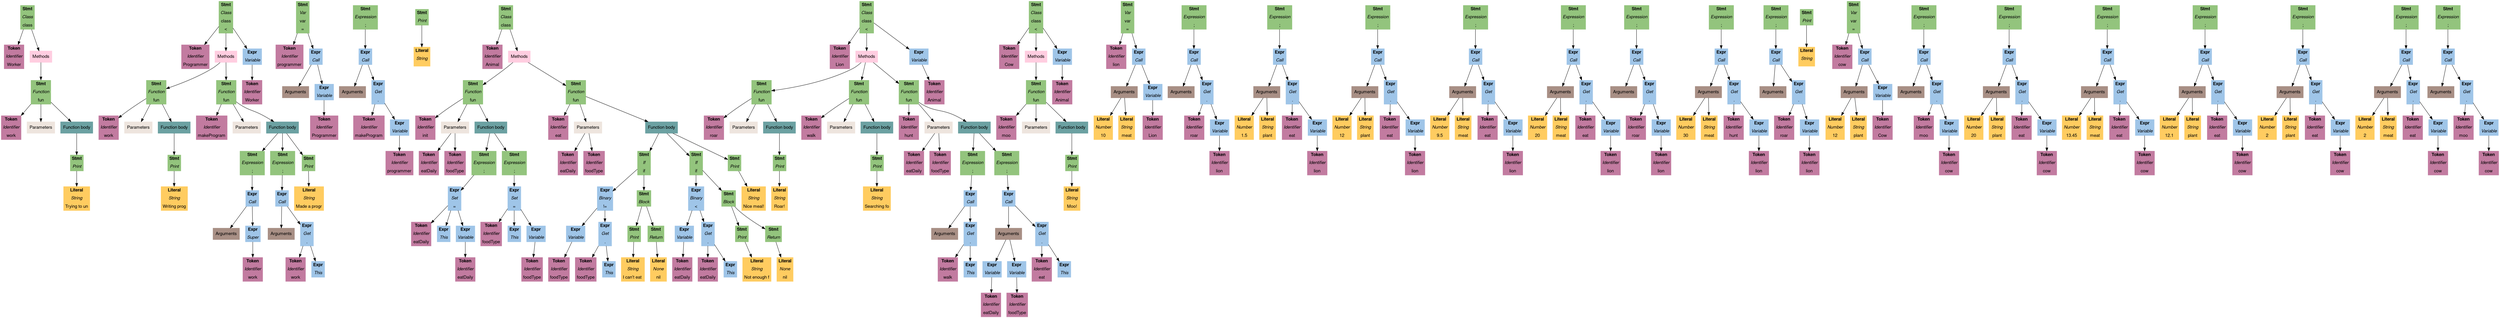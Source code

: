 digraph Program {
subgraph stmt0 {
	fontname="Helvetica,Arial,sans-serif"
	node [
		style=filled
		shape=rect
		fontname="Helvetica,Arial,sans-serif"
	]
	edge [
		fontname="Helvetica,Arial,sans-serif"
	]
	N1 [
		color="#93c47d"
		label=<<table border="0" cellborder="1" cellspacing="0" cellpadding="4">
			<tr> <td align="center"><b>Stmt</b></td> </tr>
			<tr> <td align="center"><i>Class</i></td> </tr>
			<tr> <td align="center">class</td> </tr>
		</table>>
		shape=plain
	]
	N2 [
		color="#c27ba0"
		label=<<table border="0" cellborder="1" cellspacing="0" cellpadding="4">
			<tr> <td align="center"><b>Token</b></td> </tr>
			<tr> <td align="center"><i>Identifier</i></td> </tr>
			<tr> <td align="center">Worker</td> </tr>
		</table>>
		shape=plain
	]
	N3 [
		color="#ffcde0"
		label="Methods"
	]
	N1 -> {N2, N3}
	N4 [
		color="#93c47d"
		label=<<table border="0" cellborder="1" cellspacing="0" cellpadding="4">
			<tr> <td align="center"><b>Stmt</b></td> </tr>
			<tr> <td align="center"><i>Function</i></td> </tr>
			<tr> <td align="center">fun</td> </tr>
		</table>>
		shape=plain
	]
	N5 [
		color="#c27ba0"
		label=<<table border="0" cellborder="1" cellspacing="0" cellpadding="4">
			<tr> <td align="center"><b>Token</b></td> </tr>
			<tr> <td align="center"><i>Identifier</i></td> </tr>
			<tr> <td align="center">work</td> </tr>
		</table>>
		shape=plain
	]
	N6 [
		color="#eee5de"
		label="Parameters"
	]
	N7 [
		color="#6ca1a2"
		label="Function body"
	]
	N4 -> {N5, N6, N7}
	N8 [
		color="#93c47d"
		label=<<table border="0" cellborder="1" cellspacing="0" cellpadding="4">
			<tr> <td align="center"><b>Stmt</b></td> </tr>
			<tr> <td align="center"><i>Print</i></td> </tr>
		</table>>
		shape=plain
	]
	N9 [
		color="#ffcc60"
		label=<<table border="0" cellborder="1" cellspacing="0" cellpadding="4">
			<tr> <td align="center"><b>Literal</b></td> </tr>
			<tr> <td align="center"><i>String</i></td> </tr>
			<tr> <td align="center">Trying to un</td> </tr>
		</table>>
		shape=plain
	]
	N8 -> N9
	N7 -> N8
	N3 -> N4
}
subgraph stmt1 {
	fontname="Helvetica,Arial,sans-serif"
	node [
		style=filled
		shape=rect
		fontname="Helvetica,Arial,sans-serif"
	]
	edge [
		fontname="Helvetica,Arial,sans-serif"
	]
	N10 [
		color="#93c47d"
		label=<<table border="0" cellborder="1" cellspacing="0" cellpadding="4">
			<tr> <td align="center"><b>Stmt</b></td> </tr>
			<tr> <td align="center"><i>Class</i></td> </tr>
			<tr> <td align="center">class</td> </tr>
			<tr> <td align="center">&lt;</td> </tr>
		</table>>
		shape=plain
	]
	N11 [
		color="#c27ba0"
		label=<<table border="0" cellborder="1" cellspacing="0" cellpadding="4">
			<tr> <td align="center"><b>Token</b></td> </tr>
			<tr> <td align="center"><i>Identifier</i></td> </tr>
			<tr> <td align="center">Programmer</td> </tr>
		</table>>
		shape=plain
	]
	N12 [
		color="#ffcde0"
		label="Methods"
	]
	N13 [
		color="#9fc5e8"
		label=<<table border="0" cellborder="1" cellspacing="0" cellpadding="4">
			<tr> <td align="center"><b>Expr</b></td> </tr>
			<tr> <td align="center"><i>Variable</i></td> </tr>
		</table>>
		shape=plain
	]
	N14 [
		color="#c27ba0"
		label=<<table border="0" cellborder="1" cellspacing="0" cellpadding="4">
			<tr> <td align="center"><b>Token</b></td> </tr>
			<tr> <td align="center"><i>Identifier</i></td> </tr>
			<tr> <td align="center">Worker</td> </tr>
		</table>>
		shape=plain
	]
	N13 -> N14
	N10 -> {N11, N12, N13}
	N15 [
		color="#93c47d"
		label=<<table border="0" cellborder="1" cellspacing="0" cellpadding="4">
			<tr> <td align="center"><b>Stmt</b></td> </tr>
			<tr> <td align="center"><i>Function</i></td> </tr>
			<tr> <td align="center">fun</td> </tr>
		</table>>
		shape=plain
	]
	N16 [
		color="#c27ba0"
		label=<<table border="0" cellborder="1" cellspacing="0" cellpadding="4">
			<tr> <td align="center"><b>Token</b></td> </tr>
			<tr> <td align="center"><i>Identifier</i></td> </tr>
			<tr> <td align="center">work</td> </tr>
		</table>>
		shape=plain
	]
	N17 [
		color="#eee5de"
		label="Parameters"
	]
	N18 [
		color="#6ca1a2"
		label="Function body"
	]
	N15 -> {N16, N17, N18}
	N19 [
		color="#93c47d"
		label=<<table border="0" cellborder="1" cellspacing="0" cellpadding="4">
			<tr> <td align="center"><b>Stmt</b></td> </tr>
			<tr> <td align="center"><i>Print</i></td> </tr>
		</table>>
		shape=plain
	]
	N20 [
		color="#ffcc60"
		label=<<table border="0" cellborder="1" cellspacing="0" cellpadding="4">
			<tr> <td align="center"><b>Literal</b></td> </tr>
			<tr> <td align="center"><i>String</i></td> </tr>
			<tr> <td align="center">Writing prog</td> </tr>
		</table>>
		shape=plain
	]
	N19 -> N20
	N18 -> N19
	N21 [
		color="#93c47d"
		label=<<table border="0" cellborder="1" cellspacing="0" cellpadding="4">
			<tr> <td align="center"><b>Stmt</b></td> </tr>
			<tr> <td align="center"><i>Function</i></td> </tr>
			<tr> <td align="center">fun</td> </tr>
		</table>>
		shape=plain
	]
	N22 [
		color="#c27ba0"
		label=<<table border="0" cellborder="1" cellspacing="0" cellpadding="4">
			<tr> <td align="center"><b>Token</b></td> </tr>
			<tr> <td align="center"><i>Identifier</i></td> </tr>
			<tr> <td align="center">makeProgram</td> </tr>
		</table>>
		shape=plain
	]
	N23 [
		color="#eee5de"
		label="Parameters"
	]
	N24 [
		color="#6ca1a2"
		label="Function body"
	]
	N21 -> {N22, N23, N24}
	N25 [
		color="#93c47d"
		label=<<table border="0" cellborder="1" cellspacing="0" cellpadding="4">
			<tr> <td align="center"><b>Stmt</b></td> </tr>
			<tr> <td align="center"><i>Expression</i></td> </tr>
			<tr> <td align="center">;</td> </tr>
		</table>>
		shape=plain
	]
	N26 [
		color="#9fc5e8"
		label=<<table border="0" cellborder="1" cellspacing="0" cellpadding="4">
			<tr> <td align="center"><b>Expr</b></td> </tr>
			<tr> <td align="center"><i>Call</i></td> </tr>
		</table>>
		shape=plain
	]
	N27 [
		color="#a88f85"
		label="Arguments"
	]
	N28 [
		color="#9fc5e8"
		label=<<table border="0" cellborder="1" cellspacing="0" cellpadding="4">
			<tr> <td align="center"><b>Expr</b></td> </tr>
			<tr> <td align="center"><i>Super</i></td> </tr>
		</table>>
		shape=plain
	]
	N29 [
		color="#c27ba0"
		label=<<table border="0" cellborder="1" cellspacing="0" cellpadding="4">
			<tr> <td align="center"><b>Token</b></td> </tr>
			<tr> <td align="center"><i>Identifier</i></td> </tr>
			<tr> <td align="center">work</td> </tr>
		</table>>
		shape=plain
	]
	N28 -> N29
	N26 -> {N27, N28}
	N25 -> N26
	N30 [
		color="#93c47d"
		label=<<table border="0" cellborder="1" cellspacing="0" cellpadding="4">
			<tr> <td align="center"><b>Stmt</b></td> </tr>
			<tr> <td align="center"><i>Expression</i></td> </tr>
			<tr> <td align="center">;</td> </tr>
		</table>>
		shape=plain
	]
	N31 [
		color="#9fc5e8"
		label=<<table border="0" cellborder="1" cellspacing="0" cellpadding="4">
			<tr> <td align="center"><b>Expr</b></td> </tr>
			<tr> <td align="center"><i>Call</i></td> </tr>
		</table>>
		shape=plain
	]
	N32 [
		color="#a88f85"
		label="Arguments"
	]
	N33 [
		color="#9fc5e8"
		label=<<table border="0" cellborder="1" cellspacing="0" cellpadding="4">
			<tr> <td align="center"><b>Expr</b></td> </tr>
			<tr> <td align="center"><i>Get</i></td> </tr>
			<tr> <td align="center">.</td> </tr>
		</table>>
		shape=plain
	]
	N34 [
		color="#c27ba0"
		label=<<table border="0" cellborder="1" cellspacing="0" cellpadding="4">
			<tr> <td align="center"><b>Token</b></td> </tr>
			<tr> <td align="center"><i>Identifier</i></td> </tr>
			<tr> <td align="center">work</td> </tr>
		</table>>
		shape=plain
	]
	N33 -> N34
	N35 [
		color="#9fc5e8"
		label=<<table border="0" cellborder="1" cellspacing="0" cellpadding="4">
			<tr> <td align="center"><b>Expr</b></td> </tr>
			<tr> <td align="center"><i>This</i></td> </tr>
		</table>>
		shape=plain
	]
	N33 -> N35
	N31 -> {N32, N33}
	N30 -> N31
	N36 [
		color="#93c47d"
		label=<<table border="0" cellborder="1" cellspacing="0" cellpadding="4">
			<tr> <td align="center"><b>Stmt</b></td> </tr>
			<tr> <td align="center"><i>Print</i></td> </tr>
		</table>>
		shape=plain
	]
	N37 [
		color="#ffcc60"
		label=<<table border="0" cellborder="1" cellspacing="0" cellpadding="4">
			<tr> <td align="center"><b>Literal</b></td> </tr>
			<tr> <td align="center"><i>String</i></td> </tr>
			<tr> <td align="center">Made a progr</td> </tr>
		</table>>
		shape=plain
	]
	N36 -> N37
	N24 -> N25
	N24 -> N30
	N24 -> N36
	N12 -> N15
	N12 -> N21
}
subgraph stmt2 {
	fontname="Helvetica,Arial,sans-serif"
	node [
		style=filled
		shape=rect
		fontname="Helvetica,Arial,sans-serif"
	]
	edge [
		fontname="Helvetica,Arial,sans-serif"
	]
	N38 [
		color="#93c47d"
		label=<<table border="0" cellborder="1" cellspacing="0" cellpadding="4">
			<tr> <td align="center"><b>Stmt</b></td> </tr>
			<tr> <td align="center"><i>Var</i></td> </tr>
			<tr> <td align="center">var</td> </tr>
			<tr> <td align="center">=</td> </tr>
		</table>>
		shape=plain
	]
	N39 [
		color="#c27ba0"
		label=<<table border="0" cellborder="1" cellspacing="0" cellpadding="4">
			<tr> <td align="center"><b>Token</b></td> </tr>
			<tr> <td align="center"><i>Identifier</i></td> </tr>
			<tr> <td align="center">programmer</td> </tr>
		</table>>
		shape=plain
	]
	N40 [
		color="#9fc5e8"
		label=<<table border="0" cellborder="1" cellspacing="0" cellpadding="4">
			<tr> <td align="center"><b>Expr</b></td> </tr>
			<tr> <td align="center"><i>Call</i></td> </tr>
		</table>>
		shape=plain
	]
	N41 [
		color="#a88f85"
		label="Arguments"
	]
	N42 [
		color="#9fc5e8"
		label=<<table border="0" cellborder="1" cellspacing="0" cellpadding="4">
			<tr> <td align="center"><b>Expr</b></td> </tr>
			<tr> <td align="center"><i>Variable</i></td> </tr>
		</table>>
		shape=plain
	]
	N43 [
		color="#c27ba0"
		label=<<table border="0" cellborder="1" cellspacing="0" cellpadding="4">
			<tr> <td align="center"><b>Token</b></td> </tr>
			<tr> <td align="center"><i>Identifier</i></td> </tr>
			<tr> <td align="center">Programmer</td> </tr>
		</table>>
		shape=plain
	]
	N42 -> N43
	N40 -> {N41, N42}
	N38 -> {N39, N40}
}
subgraph stmt3 {
	fontname="Helvetica,Arial,sans-serif"
	node [
		style=filled
		shape=rect
		fontname="Helvetica,Arial,sans-serif"
	]
	edge [
		fontname="Helvetica,Arial,sans-serif"
	]
	N44 [
		color="#93c47d"
		label=<<table border="0" cellborder="1" cellspacing="0" cellpadding="4">
			<tr> <td align="center"><b>Stmt</b></td> </tr>
			<tr> <td align="center"><i>Expression</i></td> </tr>
			<tr> <td align="center">;</td> </tr>
		</table>>
		shape=plain
	]
	N45 [
		color="#9fc5e8"
		label=<<table border="0" cellborder="1" cellspacing="0" cellpadding="4">
			<tr> <td align="center"><b>Expr</b></td> </tr>
			<tr> <td align="center"><i>Call</i></td> </tr>
		</table>>
		shape=plain
	]
	N46 [
		color="#a88f85"
		label="Arguments"
	]
	N47 [
		color="#9fc5e8"
		label=<<table border="0" cellborder="1" cellspacing="0" cellpadding="4">
			<tr> <td align="center"><b>Expr</b></td> </tr>
			<tr> <td align="center"><i>Get</i></td> </tr>
			<tr> <td align="center">.</td> </tr>
		</table>>
		shape=plain
	]
	N48 [
		color="#c27ba0"
		label=<<table border="0" cellborder="1" cellspacing="0" cellpadding="4">
			<tr> <td align="center"><b>Token</b></td> </tr>
			<tr> <td align="center"><i>Identifier</i></td> </tr>
			<tr> <td align="center">makeProgram</td> </tr>
		</table>>
		shape=plain
	]
	N47 -> N48
	N49 [
		color="#9fc5e8"
		label=<<table border="0" cellborder="1" cellspacing="0" cellpadding="4">
			<tr> <td align="center"><b>Expr</b></td> </tr>
			<tr> <td align="center"><i>Variable</i></td> </tr>
		</table>>
		shape=plain
	]
	N50 [
		color="#c27ba0"
		label=<<table border="0" cellborder="1" cellspacing="0" cellpadding="4">
			<tr> <td align="center"><b>Token</b></td> </tr>
			<tr> <td align="center"><i>Identifier</i></td> </tr>
			<tr> <td align="center">programmer</td> </tr>
		</table>>
		shape=plain
	]
	N49 -> N50
	N47 -> N49
	N45 -> {N46, N47}
	N44 -> N45
}
subgraph stmt4 {
	fontname="Helvetica,Arial,sans-serif"
	node [
		style=filled
		shape=rect
		fontname="Helvetica,Arial,sans-serif"
	]
	edge [
		fontname="Helvetica,Arial,sans-serif"
	]
	N51 [
		color="#93c47d"
		label=<<table border="0" cellborder="1" cellspacing="0" cellpadding="4">
			<tr> <td align="center"><b>Stmt</b></td> </tr>
			<tr> <td align="center"><i>Print</i></td> </tr>
		</table>>
		shape=plain
	]
	N52 [
		color="#ffcc60"
		label=<<table border="0" cellborder="1" cellspacing="0" cellpadding="4">
			<tr> <td align="center"><b>Literal</b></td> </tr>
			<tr> <td align="center"><i>String</i></td> </tr>
			<tr> <td align="center"></td> </tr>
		</table>>
		shape=plain
	]
	N51 -> N52
}
subgraph stmt5 {
	fontname="Helvetica,Arial,sans-serif"
	node [
		style=filled
		shape=rect
		fontname="Helvetica,Arial,sans-serif"
	]
	edge [
		fontname="Helvetica,Arial,sans-serif"
	]
	N53 [
		color="#93c47d"
		label=<<table border="0" cellborder="1" cellspacing="0" cellpadding="4">
			<tr> <td align="center"><b>Stmt</b></td> </tr>
			<tr> <td align="center"><i>Class</i></td> </tr>
			<tr> <td align="center">class</td> </tr>
		</table>>
		shape=plain
	]
	N54 [
		color="#c27ba0"
		label=<<table border="0" cellborder="1" cellspacing="0" cellpadding="4">
			<tr> <td align="center"><b>Token</b></td> </tr>
			<tr> <td align="center"><i>Identifier</i></td> </tr>
			<tr> <td align="center">Animal</td> </tr>
		</table>>
		shape=plain
	]
	N55 [
		color="#ffcde0"
		label="Methods"
	]
	N53 -> {N54, N55}
	N56 [
		color="#93c47d"
		label=<<table border="0" cellborder="1" cellspacing="0" cellpadding="4">
			<tr> <td align="center"><b>Stmt</b></td> </tr>
			<tr> <td align="center"><i>Function</i></td> </tr>
			<tr> <td align="center">fun</td> </tr>
		</table>>
		shape=plain
	]
	N57 [
		color="#c27ba0"
		label=<<table border="0" cellborder="1" cellspacing="0" cellpadding="4">
			<tr> <td align="center"><b>Token</b></td> </tr>
			<tr> <td align="center"><i>Identifier</i></td> </tr>
			<tr> <td align="center">init</td> </tr>
		</table>>
		shape=plain
	]
	N58 [
		color="#eee5de"
		label="Parameters"
	]
	N59 [
		color="#6ca1a2"
		label="Function body"
	]
	N56 -> {N57, N58, N59}
	N60 [
		color="#c27ba0"
		label=<<table border="0" cellborder="1" cellspacing="0" cellpadding="4">
			<tr> <td align="center"><b>Token</b></td> </tr>
			<tr> <td align="center"><i>Identifier</i></td> </tr>
			<tr> <td align="center">eatDaily</td> </tr>
		</table>>
		shape=plain
	]
	N61 [
		color="#c27ba0"
		label=<<table border="0" cellborder="1" cellspacing="0" cellpadding="4">
			<tr> <td align="center"><b>Token</b></td> </tr>
			<tr> <td align="center"><i>Identifier</i></td> </tr>
			<tr> <td align="center">foodType</td> </tr>
		</table>>
		shape=plain
	]
	N58 -> N60
	N58 -> N61
	N62 [
		color="#93c47d"
		label=<<table border="0" cellborder="1" cellspacing="0" cellpadding="4">
			<tr> <td align="center"><b>Stmt</b></td> </tr>
			<tr> <td align="center"><i>Expression</i></td> </tr>
			<tr> <td align="center">;</td> </tr>
		</table>>
		shape=plain
	]
	N63 [
		color="#9fc5e8"
		label=<<table border="0" cellborder="1" cellspacing="0" cellpadding="4">
			<tr> <td align="center"><b>Expr</b></td> </tr>
			<tr> <td align="center"><i>Set</i></td> </tr>
			<tr> <td align="center">=</td> </tr>
		</table>>
		shape=plain
	]
	N64 [
		color="#c27ba0"
		label=<<table border="0" cellborder="1" cellspacing="0" cellpadding="4">
			<tr> <td align="center"><b>Token</b></td> </tr>
			<tr> <td align="center"><i>Identifier</i></td> </tr>
			<tr> <td align="center">eatDaily</td> </tr>
		</table>>
		shape=plain
	]
	N63 -> N64
	N65 [
		color="#9fc5e8"
		label=<<table border="0" cellborder="1" cellspacing="0" cellpadding="4">
			<tr> <td align="center"><b>Expr</b></td> </tr>
			<tr> <td align="center"><i>This</i></td> </tr>
		</table>>
		shape=plain
	]
	N63 -> N65
	N66 [
		color="#9fc5e8"
		label=<<table border="0" cellborder="1" cellspacing="0" cellpadding="4">
			<tr> <td align="center"><b>Expr</b></td> </tr>
			<tr> <td align="center"><i>Variable</i></td> </tr>
		</table>>
		shape=plain
	]
	N67 [
		color="#c27ba0"
		label=<<table border="0" cellborder="1" cellspacing="0" cellpadding="4">
			<tr> <td align="center"><b>Token</b></td> </tr>
			<tr> <td align="center"><i>Identifier</i></td> </tr>
			<tr> <td align="center">eatDaily</td> </tr>
		</table>>
		shape=plain
	]
	N66 -> N67
	N63 -> N66
	N62 -> N63
	N68 [
		color="#93c47d"
		label=<<table border="0" cellborder="1" cellspacing="0" cellpadding="4">
			<tr> <td align="center"><b>Stmt</b></td> </tr>
			<tr> <td align="center"><i>Expression</i></td> </tr>
			<tr> <td align="center">;</td> </tr>
		</table>>
		shape=plain
	]
	N69 [
		color="#9fc5e8"
		label=<<table border="0" cellborder="1" cellspacing="0" cellpadding="4">
			<tr> <td align="center"><b>Expr</b></td> </tr>
			<tr> <td align="center"><i>Set</i></td> </tr>
			<tr> <td align="center">=</td> </tr>
		</table>>
		shape=plain
	]
	N70 [
		color="#c27ba0"
		label=<<table border="0" cellborder="1" cellspacing="0" cellpadding="4">
			<tr> <td align="center"><b>Token</b></td> </tr>
			<tr> <td align="center"><i>Identifier</i></td> </tr>
			<tr> <td align="center">foodType</td> </tr>
		</table>>
		shape=plain
	]
	N69 -> N70
	N71 [
		color="#9fc5e8"
		label=<<table border="0" cellborder="1" cellspacing="0" cellpadding="4">
			<tr> <td align="center"><b>Expr</b></td> </tr>
			<tr> <td align="center"><i>This</i></td> </tr>
		</table>>
		shape=plain
	]
	N69 -> N71
	N72 [
		color="#9fc5e8"
		label=<<table border="0" cellborder="1" cellspacing="0" cellpadding="4">
			<tr> <td align="center"><b>Expr</b></td> </tr>
			<tr> <td align="center"><i>Variable</i></td> </tr>
		</table>>
		shape=plain
	]
	N73 [
		color="#c27ba0"
		label=<<table border="0" cellborder="1" cellspacing="0" cellpadding="4">
			<tr> <td align="center"><b>Token</b></td> </tr>
			<tr> <td align="center"><i>Identifier</i></td> </tr>
			<tr> <td align="center">foodType</td> </tr>
		</table>>
		shape=plain
	]
	N72 -> N73
	N69 -> N72
	N68 -> N69
	N59 -> N62
	N59 -> N68
	N74 [
		color="#93c47d"
		label=<<table border="0" cellborder="1" cellspacing="0" cellpadding="4">
			<tr> <td align="center"><b>Stmt</b></td> </tr>
			<tr> <td align="center"><i>Function</i></td> </tr>
			<tr> <td align="center">fun</td> </tr>
		</table>>
		shape=plain
	]
	N75 [
		color="#c27ba0"
		label=<<table border="0" cellborder="1" cellspacing="0" cellpadding="4">
			<tr> <td align="center"><b>Token</b></td> </tr>
			<tr> <td align="center"><i>Identifier</i></td> </tr>
			<tr> <td align="center">eat</td> </tr>
		</table>>
		shape=plain
	]
	N76 [
		color="#eee5de"
		label="Parameters"
	]
	N77 [
		color="#6ca1a2"
		label="Function body"
	]
	N74 -> {N75, N76, N77}
	N78 [
		color="#c27ba0"
		label=<<table border="0" cellborder="1" cellspacing="0" cellpadding="4">
			<tr> <td align="center"><b>Token</b></td> </tr>
			<tr> <td align="center"><i>Identifier</i></td> </tr>
			<tr> <td align="center">eatDaily</td> </tr>
		</table>>
		shape=plain
	]
	N79 [
		color="#c27ba0"
		label=<<table border="0" cellborder="1" cellspacing="0" cellpadding="4">
			<tr> <td align="center"><b>Token</b></td> </tr>
			<tr> <td align="center"><i>Identifier</i></td> </tr>
			<tr> <td align="center">foodType</td> </tr>
		</table>>
		shape=plain
	]
	N76 -> N78
	N76 -> N79
	N80 [
		color="#93c47d"
		label=<<table border="0" cellborder="1" cellspacing="0" cellpadding="4">
			<tr> <td align="center"><b>Stmt</b></td> </tr>
			<tr> <td align="center"><i>If</i></td> </tr>
			<tr> <td align="center">if</td> </tr>
		</table>>
		shape=plain
	]
	N81 [
		color="#9fc5e8"
		label=<<table border="0" cellborder="1" cellspacing="0" cellpadding="4">
			<tr> <td align="center"><b>Expr</b></td> </tr>
			<tr> <td align="center"><i>Binary</i></td> </tr>
			<tr> <td align="center">!=</td> </tr>
		</table>>
		shape=plain
	]
	N82 [
		color="#9fc5e8"
		label=<<table border="0" cellborder="1" cellspacing="0" cellpadding="4">
			<tr> <td align="center"><b>Expr</b></td> </tr>
			<tr> <td align="center"><i>Variable</i></td> </tr>
		</table>>
		shape=plain
	]
	N83 [
		color="#c27ba0"
		label=<<table border="0" cellborder="1" cellspacing="0" cellpadding="4">
			<tr> <td align="center"><b>Token</b></td> </tr>
			<tr> <td align="center"><i>Identifier</i></td> </tr>
			<tr> <td align="center">foodType</td> </tr>
		</table>>
		shape=plain
	]
	N82 -> N83
	N84 [
		color="#9fc5e8"
		label=<<table border="0" cellborder="1" cellspacing="0" cellpadding="4">
			<tr> <td align="center"><b>Expr</b></td> </tr>
			<tr> <td align="center"><i>Get</i></td> </tr>
			<tr> <td align="center">.</td> </tr>
		</table>>
		shape=plain
	]
	N85 [
		color="#c27ba0"
		label=<<table border="0" cellborder="1" cellspacing="0" cellpadding="4">
			<tr> <td align="center"><b>Token</b></td> </tr>
			<tr> <td align="center"><i>Identifier</i></td> </tr>
			<tr> <td align="center">foodType</td> </tr>
		</table>>
		shape=plain
	]
	N84 -> N85
	N86 [
		color="#9fc5e8"
		label=<<table border="0" cellborder="1" cellspacing="0" cellpadding="4">
			<tr> <td align="center"><b>Expr</b></td> </tr>
			<tr> <td align="center"><i>This</i></td> </tr>
		</table>>
		shape=plain
	]
	N84 -> N86
	N81 -> {N82, N84}
	N87 [
		color="#93c47d"
		label=<<table border="0" cellborder="1" cellspacing="0" cellpadding="4">
			<tr> <td align="center"><b>Stmt</b></td> </tr>
			<tr> <td align="center"><i>Block</i></td> </tr>
		</table>>
		shape=plain
	]
	N88 [
		color="#93c47d"
		label=<<table border="0" cellborder="1" cellspacing="0" cellpadding="4">
			<tr> <td align="center"><b>Stmt</b></td> </tr>
			<tr> <td align="center"><i>Print</i></td> </tr>
		</table>>
		shape=plain
	]
	N89 [
		color="#ffcc60"
		label=<<table border="0" cellborder="1" cellspacing="0" cellpadding="4">
			<tr> <td align="center"><b>Literal</b></td> </tr>
			<tr> <td align="center"><i>String</i></td> </tr>
			<tr> <td align="center">I can't eat </td> </tr>
		</table>>
		shape=plain
	]
	N88 -> N89
	N90 [
		color="#93c47d"
		label=<<table border="0" cellborder="1" cellspacing="0" cellpadding="4">
			<tr> <td align="center"><b>Stmt</b></td> </tr>
			<tr> <td align="center"><i>Return</i></td> </tr>
		</table>>
		shape=plain
	]
	N91 [
		color="#ffcc60"
		label=<<table border="0" cellborder="1" cellspacing="0" cellpadding="4">
			<tr> <td align="center"><b>Literal</b></td> </tr>
			<tr> <td align="center"><i>None</i></td> </tr>
			<tr> <td align="center">nil</td> </tr>
		</table>>
		shape=plain
	]
	N90 -> N91
	N87 -> N88
	N87 -> N90
	N80 -> {N81, N87}
	N92 [
		color="#93c47d"
		label=<<table border="0" cellborder="1" cellspacing="0" cellpadding="4">
			<tr> <td align="center"><b>Stmt</b></td> </tr>
			<tr> <td align="center"><i>If</i></td> </tr>
			<tr> <td align="center">if</td> </tr>
		</table>>
		shape=plain
	]
	N93 [
		color="#9fc5e8"
		label=<<table border="0" cellborder="1" cellspacing="0" cellpadding="4">
			<tr> <td align="center"><b>Expr</b></td> </tr>
			<tr> <td align="center"><i>Binary</i></td> </tr>
			<tr> <td align="center">&lt;</td> </tr>
		</table>>
		shape=plain
	]
	N94 [
		color="#9fc5e8"
		label=<<table border="0" cellborder="1" cellspacing="0" cellpadding="4">
			<tr> <td align="center"><b>Expr</b></td> </tr>
			<tr> <td align="center"><i>Variable</i></td> </tr>
		</table>>
		shape=plain
	]
	N95 [
		color="#c27ba0"
		label=<<table border="0" cellborder="1" cellspacing="0" cellpadding="4">
			<tr> <td align="center"><b>Token</b></td> </tr>
			<tr> <td align="center"><i>Identifier</i></td> </tr>
			<tr> <td align="center">eatDaily</td> </tr>
		</table>>
		shape=plain
	]
	N94 -> N95
	N96 [
		color="#9fc5e8"
		label=<<table border="0" cellborder="1" cellspacing="0" cellpadding="4">
			<tr> <td align="center"><b>Expr</b></td> </tr>
			<tr> <td align="center"><i>Get</i></td> </tr>
			<tr> <td align="center">.</td> </tr>
		</table>>
		shape=plain
	]
	N97 [
		color="#c27ba0"
		label=<<table border="0" cellborder="1" cellspacing="0" cellpadding="4">
			<tr> <td align="center"><b>Token</b></td> </tr>
			<tr> <td align="center"><i>Identifier</i></td> </tr>
			<tr> <td align="center">eatDaily</td> </tr>
		</table>>
		shape=plain
	]
	N96 -> N97
	N98 [
		color="#9fc5e8"
		label=<<table border="0" cellborder="1" cellspacing="0" cellpadding="4">
			<tr> <td align="center"><b>Expr</b></td> </tr>
			<tr> <td align="center"><i>This</i></td> </tr>
		</table>>
		shape=plain
	]
	N96 -> N98
	N93 -> {N94, N96}
	N99 [
		color="#93c47d"
		label=<<table border="0" cellborder="1" cellspacing="0" cellpadding="4">
			<tr> <td align="center"><b>Stmt</b></td> </tr>
			<tr> <td align="center"><i>Block</i></td> </tr>
		</table>>
		shape=plain
	]
	N100 [
		color="#93c47d"
		label=<<table border="0" cellborder="1" cellspacing="0" cellpadding="4">
			<tr> <td align="center"><b>Stmt</b></td> </tr>
			<tr> <td align="center"><i>Print</i></td> </tr>
		</table>>
		shape=plain
	]
	N101 [
		color="#ffcc60"
		label=<<table border="0" cellborder="1" cellspacing="0" cellpadding="4">
			<tr> <td align="center"><b>Literal</b></td> </tr>
			<tr> <td align="center"><i>String</i></td> </tr>
			<tr> <td align="center">Not enough f</td> </tr>
		</table>>
		shape=plain
	]
	N100 -> N101
	N102 [
		color="#93c47d"
		label=<<table border="0" cellborder="1" cellspacing="0" cellpadding="4">
			<tr> <td align="center"><b>Stmt</b></td> </tr>
			<tr> <td align="center"><i>Return</i></td> </tr>
		</table>>
		shape=plain
	]
	N103 [
		color="#ffcc60"
		label=<<table border="0" cellborder="1" cellspacing="0" cellpadding="4">
			<tr> <td align="center"><b>Literal</b></td> </tr>
			<tr> <td align="center"><i>None</i></td> </tr>
			<tr> <td align="center">nil</td> </tr>
		</table>>
		shape=plain
	]
	N102 -> N103
	N99 -> N100
	N99 -> N102
	N92 -> {N93, N99}
	N104 [
		color="#93c47d"
		label=<<table border="0" cellborder="1" cellspacing="0" cellpadding="4">
			<tr> <td align="center"><b>Stmt</b></td> </tr>
			<tr> <td align="center"><i>Print</i></td> </tr>
		</table>>
		shape=plain
	]
	N105 [
		color="#ffcc60"
		label=<<table border="0" cellborder="1" cellspacing="0" cellpadding="4">
			<tr> <td align="center"><b>Literal</b></td> </tr>
			<tr> <td align="center"><i>String</i></td> </tr>
			<tr> <td align="center">Nice meal!</td> </tr>
		</table>>
		shape=plain
	]
	N104 -> N105
	N77 -> N80
	N77 -> N92
	N77 -> N104
	N55 -> N56
	N55 -> N74
}
subgraph stmt6 {
	fontname="Helvetica,Arial,sans-serif"
	node [
		style=filled
		shape=rect
		fontname="Helvetica,Arial,sans-serif"
	]
	edge [
		fontname="Helvetica,Arial,sans-serif"
	]
	N106 [
		color="#93c47d"
		label=<<table border="0" cellborder="1" cellspacing="0" cellpadding="4">
			<tr> <td align="center"><b>Stmt</b></td> </tr>
			<tr> <td align="center"><i>Class</i></td> </tr>
			<tr> <td align="center">class</td> </tr>
			<tr> <td align="center">&lt;</td> </tr>
		</table>>
		shape=plain
	]
	N107 [
		color="#c27ba0"
		label=<<table border="0" cellborder="1" cellspacing="0" cellpadding="4">
			<tr> <td align="center"><b>Token</b></td> </tr>
			<tr> <td align="center"><i>Identifier</i></td> </tr>
			<tr> <td align="center">Lion</td> </tr>
		</table>>
		shape=plain
	]
	N108 [
		color="#ffcde0"
		label="Methods"
	]
	N109 [
		color="#9fc5e8"
		label=<<table border="0" cellborder="1" cellspacing="0" cellpadding="4">
			<tr> <td align="center"><b>Expr</b></td> </tr>
			<tr> <td align="center"><i>Variable</i></td> </tr>
		</table>>
		shape=plain
	]
	N110 [
		color="#c27ba0"
		label=<<table border="0" cellborder="1" cellspacing="0" cellpadding="4">
			<tr> <td align="center"><b>Token</b></td> </tr>
			<tr> <td align="center"><i>Identifier</i></td> </tr>
			<tr> <td align="center">Animal</td> </tr>
		</table>>
		shape=plain
	]
	N109 -> N110
	N106 -> {N107, N108, N109}
	N111 [
		color="#93c47d"
		label=<<table border="0" cellborder="1" cellspacing="0" cellpadding="4">
			<tr> <td align="center"><b>Stmt</b></td> </tr>
			<tr> <td align="center"><i>Function</i></td> </tr>
			<tr> <td align="center">fun</td> </tr>
		</table>>
		shape=plain
	]
	N112 [
		color="#c27ba0"
		label=<<table border="0" cellborder="1" cellspacing="0" cellpadding="4">
			<tr> <td align="center"><b>Token</b></td> </tr>
			<tr> <td align="center"><i>Identifier</i></td> </tr>
			<tr> <td align="center">roar</td> </tr>
		</table>>
		shape=plain
	]
	N113 [
		color="#eee5de"
		label="Parameters"
	]
	N114 [
		color="#6ca1a2"
		label="Function body"
	]
	N111 -> {N112, N113, N114}
	N115 [
		color="#93c47d"
		label=<<table border="0" cellborder="1" cellspacing="0" cellpadding="4">
			<tr> <td align="center"><b>Stmt</b></td> </tr>
			<tr> <td align="center"><i>Print</i></td> </tr>
		</table>>
		shape=plain
	]
	N116 [
		color="#ffcc60"
		label=<<table border="0" cellborder="1" cellspacing="0" cellpadding="4">
			<tr> <td align="center"><b>Literal</b></td> </tr>
			<tr> <td align="center"><i>String</i></td> </tr>
			<tr> <td align="center">Roar!</td> </tr>
		</table>>
		shape=plain
	]
	N115 -> N116
	N114 -> N115
	N117 [
		color="#93c47d"
		label=<<table border="0" cellborder="1" cellspacing="0" cellpadding="4">
			<tr> <td align="center"><b>Stmt</b></td> </tr>
			<tr> <td align="center"><i>Function</i></td> </tr>
			<tr> <td align="center">fun</td> </tr>
		</table>>
		shape=plain
	]
	N118 [
		color="#c27ba0"
		label=<<table border="0" cellborder="1" cellspacing="0" cellpadding="4">
			<tr> <td align="center"><b>Token</b></td> </tr>
			<tr> <td align="center"><i>Identifier</i></td> </tr>
			<tr> <td align="center">walk</td> </tr>
		</table>>
		shape=plain
	]
	N119 [
		color="#eee5de"
		label="Parameters"
	]
	N120 [
		color="#6ca1a2"
		label="Function body"
	]
	N117 -> {N118, N119, N120}
	N121 [
		color="#93c47d"
		label=<<table border="0" cellborder="1" cellspacing="0" cellpadding="4">
			<tr> <td align="center"><b>Stmt</b></td> </tr>
			<tr> <td align="center"><i>Print</i></td> </tr>
		</table>>
		shape=plain
	]
	N122 [
		color="#ffcc60"
		label=<<table border="0" cellborder="1" cellspacing="0" cellpadding="4">
			<tr> <td align="center"><b>Literal</b></td> </tr>
			<tr> <td align="center"><i>String</i></td> </tr>
			<tr> <td align="center">Searching fo</td> </tr>
		</table>>
		shape=plain
	]
	N121 -> N122
	N120 -> N121
	N123 [
		color="#93c47d"
		label=<<table border="0" cellborder="1" cellspacing="0" cellpadding="4">
			<tr> <td align="center"><b>Stmt</b></td> </tr>
			<tr> <td align="center"><i>Function</i></td> </tr>
			<tr> <td align="center">fun</td> </tr>
		</table>>
		shape=plain
	]
	N124 [
		color="#c27ba0"
		label=<<table border="0" cellborder="1" cellspacing="0" cellpadding="4">
			<tr> <td align="center"><b>Token</b></td> </tr>
			<tr> <td align="center"><i>Identifier</i></td> </tr>
			<tr> <td align="center">hunt</td> </tr>
		</table>>
		shape=plain
	]
	N125 [
		color="#eee5de"
		label="Parameters"
	]
	N126 [
		color="#6ca1a2"
		label="Function body"
	]
	N123 -> {N124, N125, N126}
	N127 [
		color="#c27ba0"
		label=<<table border="0" cellborder="1" cellspacing="0" cellpadding="4">
			<tr> <td align="center"><b>Token</b></td> </tr>
			<tr> <td align="center"><i>Identifier</i></td> </tr>
			<tr> <td align="center">eatDaily</td> </tr>
		</table>>
		shape=plain
	]
	N128 [
		color="#c27ba0"
		label=<<table border="0" cellborder="1" cellspacing="0" cellpadding="4">
			<tr> <td align="center"><b>Token</b></td> </tr>
			<tr> <td align="center"><i>Identifier</i></td> </tr>
			<tr> <td align="center">foodType</td> </tr>
		</table>>
		shape=plain
	]
	N125 -> N127
	N125 -> N128
	N129 [
		color="#93c47d"
		label=<<table border="0" cellborder="1" cellspacing="0" cellpadding="4">
			<tr> <td align="center"><b>Stmt</b></td> </tr>
			<tr> <td align="center"><i>Expression</i></td> </tr>
			<tr> <td align="center">;</td> </tr>
		</table>>
		shape=plain
	]
	N130 [
		color="#9fc5e8"
		label=<<table border="0" cellborder="1" cellspacing="0" cellpadding="4">
			<tr> <td align="center"><b>Expr</b></td> </tr>
			<tr> <td align="center"><i>Call</i></td> </tr>
		</table>>
		shape=plain
	]
	N131 [
		color="#a88f85"
		label="Arguments"
	]
	N132 [
		color="#9fc5e8"
		label=<<table border="0" cellborder="1" cellspacing="0" cellpadding="4">
			<tr> <td align="center"><b>Expr</b></td> </tr>
			<tr> <td align="center"><i>Get</i></td> </tr>
			<tr> <td align="center">.</td> </tr>
		</table>>
		shape=plain
	]
	N133 [
		color="#c27ba0"
		label=<<table border="0" cellborder="1" cellspacing="0" cellpadding="4">
			<tr> <td align="center"><b>Token</b></td> </tr>
			<tr> <td align="center"><i>Identifier</i></td> </tr>
			<tr> <td align="center">walk</td> </tr>
		</table>>
		shape=plain
	]
	N132 -> N133
	N134 [
		color="#9fc5e8"
		label=<<table border="0" cellborder="1" cellspacing="0" cellpadding="4">
			<tr> <td align="center"><b>Expr</b></td> </tr>
			<tr> <td align="center"><i>This</i></td> </tr>
		</table>>
		shape=plain
	]
	N132 -> N134
	N130 -> {N131, N132}
	N129 -> N130
	N135 [
		color="#93c47d"
		label=<<table border="0" cellborder="1" cellspacing="0" cellpadding="4">
			<tr> <td align="center"><b>Stmt</b></td> </tr>
			<tr> <td align="center"><i>Expression</i></td> </tr>
			<tr> <td align="center">;</td> </tr>
		</table>>
		shape=plain
	]
	N136 [
		color="#9fc5e8"
		label=<<table border="0" cellborder="1" cellspacing="0" cellpadding="4">
			<tr> <td align="center"><b>Expr</b></td> </tr>
			<tr> <td align="center"><i>Call</i></td> </tr>
		</table>>
		shape=plain
	]
	N137 [
		color="#a88f85"
		label="Arguments"
	]
	N138 [
		color="#9fc5e8"
		label=<<table border="0" cellborder="1" cellspacing="0" cellpadding="4">
			<tr> <td align="center"><b>Expr</b></td> </tr>
			<tr> <td align="center"><i>Get</i></td> </tr>
			<tr> <td align="center">.</td> </tr>
		</table>>
		shape=plain
	]
	N139 [
		color="#c27ba0"
		label=<<table border="0" cellborder="1" cellspacing="0" cellpadding="4">
			<tr> <td align="center"><b>Token</b></td> </tr>
			<tr> <td align="center"><i>Identifier</i></td> </tr>
			<tr> <td align="center">eat</td> </tr>
		</table>>
		shape=plain
	]
	N138 -> N139
	N140 [
		color="#9fc5e8"
		label=<<table border="0" cellborder="1" cellspacing="0" cellpadding="4">
			<tr> <td align="center"><b>Expr</b></td> </tr>
			<tr> <td align="center"><i>This</i></td> </tr>
		</table>>
		shape=plain
	]
	N138 -> N140
	N136 -> {N137, N138}
	N141 [
		color="#9fc5e8"
		label=<<table border="0" cellborder="1" cellspacing="0" cellpadding="4">
			<tr> <td align="center"><b>Expr</b></td> </tr>
			<tr> <td align="center"><i>Variable</i></td> </tr>
		</table>>
		shape=plain
	]
	N142 [
		color="#c27ba0"
		label=<<table border="0" cellborder="1" cellspacing="0" cellpadding="4">
			<tr> <td align="center"><b>Token</b></td> </tr>
			<tr> <td align="center"><i>Identifier</i></td> </tr>
			<tr> <td align="center">eatDaily</td> </tr>
		</table>>
		shape=plain
	]
	N141 -> N142
	N143 [
		color="#9fc5e8"
		label=<<table border="0" cellborder="1" cellspacing="0" cellpadding="4">
			<tr> <td align="center"><b>Expr</b></td> </tr>
			<tr> <td align="center"><i>Variable</i></td> </tr>
		</table>>
		shape=plain
	]
	N144 [
		color="#c27ba0"
		label=<<table border="0" cellborder="1" cellspacing="0" cellpadding="4">
			<tr> <td align="center"><b>Token</b></td> </tr>
			<tr> <td align="center"><i>Identifier</i></td> </tr>
			<tr> <td align="center">foodType</td> </tr>
		</table>>
		shape=plain
	]
	N143 -> N144
	N137 -> N141
	N137 -> N143
	N135 -> N136
	N126 -> N129
	N126 -> N135
	N108 -> N111
	N108 -> N117
	N108 -> N123
}
subgraph stmt7 {
	fontname="Helvetica,Arial,sans-serif"
	node [
		style=filled
		shape=rect
		fontname="Helvetica,Arial,sans-serif"
	]
	edge [
		fontname="Helvetica,Arial,sans-serif"
	]
	N145 [
		color="#93c47d"
		label=<<table border="0" cellborder="1" cellspacing="0" cellpadding="4">
			<tr> <td align="center"><b>Stmt</b></td> </tr>
			<tr> <td align="center"><i>Class</i></td> </tr>
			<tr> <td align="center">class</td> </tr>
			<tr> <td align="center">&lt;</td> </tr>
		</table>>
		shape=plain
	]
	N146 [
		color="#c27ba0"
		label=<<table border="0" cellborder="1" cellspacing="0" cellpadding="4">
			<tr> <td align="center"><b>Token</b></td> </tr>
			<tr> <td align="center"><i>Identifier</i></td> </tr>
			<tr> <td align="center">Cow</td> </tr>
		</table>>
		shape=plain
	]
	N147 [
		color="#ffcde0"
		label="Methods"
	]
	N148 [
		color="#9fc5e8"
		label=<<table border="0" cellborder="1" cellspacing="0" cellpadding="4">
			<tr> <td align="center"><b>Expr</b></td> </tr>
			<tr> <td align="center"><i>Variable</i></td> </tr>
		</table>>
		shape=plain
	]
	N149 [
		color="#c27ba0"
		label=<<table border="0" cellborder="1" cellspacing="0" cellpadding="4">
			<tr> <td align="center"><b>Token</b></td> </tr>
			<tr> <td align="center"><i>Identifier</i></td> </tr>
			<tr> <td align="center">Animal</td> </tr>
		</table>>
		shape=plain
	]
	N148 -> N149
	N145 -> {N146, N147, N148}
	N150 [
		color="#93c47d"
		label=<<table border="0" cellborder="1" cellspacing="0" cellpadding="4">
			<tr> <td align="center"><b>Stmt</b></td> </tr>
			<tr> <td align="center"><i>Function</i></td> </tr>
			<tr> <td align="center">fun</td> </tr>
		</table>>
		shape=plain
	]
	N151 [
		color="#c27ba0"
		label=<<table border="0" cellborder="1" cellspacing="0" cellpadding="4">
			<tr> <td align="center"><b>Token</b></td> </tr>
			<tr> <td align="center"><i>Identifier</i></td> </tr>
			<tr> <td align="center">moo</td> </tr>
		</table>>
		shape=plain
	]
	N152 [
		color="#eee5de"
		label="Parameters"
	]
	N153 [
		color="#6ca1a2"
		label="Function body"
	]
	N150 -> {N151, N152, N153}
	N154 [
		color="#93c47d"
		label=<<table border="0" cellborder="1" cellspacing="0" cellpadding="4">
			<tr> <td align="center"><b>Stmt</b></td> </tr>
			<tr> <td align="center"><i>Print</i></td> </tr>
		</table>>
		shape=plain
	]
	N155 [
		color="#ffcc60"
		label=<<table border="0" cellborder="1" cellspacing="0" cellpadding="4">
			<tr> <td align="center"><b>Literal</b></td> </tr>
			<tr> <td align="center"><i>String</i></td> </tr>
			<tr> <td align="center">Moo!</td> </tr>
		</table>>
		shape=plain
	]
	N154 -> N155
	N153 -> N154
	N147 -> N150
}
subgraph stmt8 {
	fontname="Helvetica,Arial,sans-serif"
	node [
		style=filled
		shape=rect
		fontname="Helvetica,Arial,sans-serif"
	]
	edge [
		fontname="Helvetica,Arial,sans-serif"
	]
	N156 [
		color="#93c47d"
		label=<<table border="0" cellborder="1" cellspacing="0" cellpadding="4">
			<tr> <td align="center"><b>Stmt</b></td> </tr>
			<tr> <td align="center"><i>Var</i></td> </tr>
			<tr> <td align="center">var</td> </tr>
			<tr> <td align="center">=</td> </tr>
		</table>>
		shape=plain
	]
	N157 [
		color="#c27ba0"
		label=<<table border="0" cellborder="1" cellspacing="0" cellpadding="4">
			<tr> <td align="center"><b>Token</b></td> </tr>
			<tr> <td align="center"><i>Identifier</i></td> </tr>
			<tr> <td align="center">lion</td> </tr>
		</table>>
		shape=plain
	]
	N158 [
		color="#9fc5e8"
		label=<<table border="0" cellborder="1" cellspacing="0" cellpadding="4">
			<tr> <td align="center"><b>Expr</b></td> </tr>
			<tr> <td align="center"><i>Call</i></td> </tr>
		</table>>
		shape=plain
	]
	N159 [
		color="#a88f85"
		label="Arguments"
	]
	N160 [
		color="#9fc5e8"
		label=<<table border="0" cellborder="1" cellspacing="0" cellpadding="4">
			<tr> <td align="center"><b>Expr</b></td> </tr>
			<tr> <td align="center"><i>Variable</i></td> </tr>
		</table>>
		shape=plain
	]
	N161 [
		color="#c27ba0"
		label=<<table border="0" cellborder="1" cellspacing="0" cellpadding="4">
			<tr> <td align="center"><b>Token</b></td> </tr>
			<tr> <td align="center"><i>Identifier</i></td> </tr>
			<tr> <td align="center">Lion</td> </tr>
		</table>>
		shape=plain
	]
	N160 -> N161
	N158 -> {N159, N160}
	N162 [
		color="#ffcc60"
		label=<<table border="0" cellborder="1" cellspacing="0" cellpadding="4">
			<tr> <td align="center"><b>Literal</b></td> </tr>
			<tr> <td align="center"><i>Number</i></td> </tr>
			<tr> <td align="center">10</td> </tr>
		</table>>
		shape=plain
	]
	N163 [
		color="#ffcc60"
		label=<<table border="0" cellborder="1" cellspacing="0" cellpadding="4">
			<tr> <td align="center"><b>Literal</b></td> </tr>
			<tr> <td align="center"><i>String</i></td> </tr>
			<tr> <td align="center">meat</td> </tr>
		</table>>
		shape=plain
	]
	N159 -> N162
	N159 -> N163
	N156 -> {N157, N158}
}
subgraph stmt9 {
	fontname="Helvetica,Arial,sans-serif"
	node [
		style=filled
		shape=rect
		fontname="Helvetica,Arial,sans-serif"
	]
	edge [
		fontname="Helvetica,Arial,sans-serif"
	]
	N164 [
		color="#93c47d"
		label=<<table border="0" cellborder="1" cellspacing="0" cellpadding="4">
			<tr> <td align="center"><b>Stmt</b></td> </tr>
			<tr> <td align="center"><i>Expression</i></td> </tr>
			<tr> <td align="center">;</td> </tr>
		</table>>
		shape=plain
	]
	N165 [
		color="#9fc5e8"
		label=<<table border="0" cellborder="1" cellspacing="0" cellpadding="4">
			<tr> <td align="center"><b>Expr</b></td> </tr>
			<tr> <td align="center"><i>Call</i></td> </tr>
		</table>>
		shape=plain
	]
	N166 [
		color="#a88f85"
		label="Arguments"
	]
	N167 [
		color="#9fc5e8"
		label=<<table border="0" cellborder="1" cellspacing="0" cellpadding="4">
			<tr> <td align="center"><b>Expr</b></td> </tr>
			<tr> <td align="center"><i>Get</i></td> </tr>
			<tr> <td align="center">.</td> </tr>
		</table>>
		shape=plain
	]
	N168 [
		color="#c27ba0"
		label=<<table border="0" cellborder="1" cellspacing="0" cellpadding="4">
			<tr> <td align="center"><b>Token</b></td> </tr>
			<tr> <td align="center"><i>Identifier</i></td> </tr>
			<tr> <td align="center">roar</td> </tr>
		</table>>
		shape=plain
	]
	N167 -> N168
	N169 [
		color="#9fc5e8"
		label=<<table border="0" cellborder="1" cellspacing="0" cellpadding="4">
			<tr> <td align="center"><b>Expr</b></td> </tr>
			<tr> <td align="center"><i>Variable</i></td> </tr>
		</table>>
		shape=plain
	]
	N170 [
		color="#c27ba0"
		label=<<table border="0" cellborder="1" cellspacing="0" cellpadding="4">
			<tr> <td align="center"><b>Token</b></td> </tr>
			<tr> <td align="center"><i>Identifier</i></td> </tr>
			<tr> <td align="center">lion</td> </tr>
		</table>>
		shape=plain
	]
	N169 -> N170
	N167 -> N169
	N165 -> {N166, N167}
	N164 -> N165
}
subgraph stmt10 {
	fontname="Helvetica,Arial,sans-serif"
	node [
		style=filled
		shape=rect
		fontname="Helvetica,Arial,sans-serif"
	]
	edge [
		fontname="Helvetica,Arial,sans-serif"
	]
	N171 [
		color="#93c47d"
		label=<<table border="0" cellborder="1" cellspacing="0" cellpadding="4">
			<tr> <td align="center"><b>Stmt</b></td> </tr>
			<tr> <td align="center"><i>Expression</i></td> </tr>
			<tr> <td align="center">;</td> </tr>
		</table>>
		shape=plain
	]
	N172 [
		color="#9fc5e8"
		label=<<table border="0" cellborder="1" cellspacing="0" cellpadding="4">
			<tr> <td align="center"><b>Expr</b></td> </tr>
			<tr> <td align="center"><i>Call</i></td> </tr>
		</table>>
		shape=plain
	]
	N173 [
		color="#a88f85"
		label="Arguments"
	]
	N174 [
		color="#9fc5e8"
		label=<<table border="0" cellborder="1" cellspacing="0" cellpadding="4">
			<tr> <td align="center"><b>Expr</b></td> </tr>
			<tr> <td align="center"><i>Get</i></td> </tr>
			<tr> <td align="center">.</td> </tr>
		</table>>
		shape=plain
	]
	N175 [
		color="#c27ba0"
		label=<<table border="0" cellborder="1" cellspacing="0" cellpadding="4">
			<tr> <td align="center"><b>Token</b></td> </tr>
			<tr> <td align="center"><i>Identifier</i></td> </tr>
			<tr> <td align="center">eat</td> </tr>
		</table>>
		shape=plain
	]
	N174 -> N175
	N176 [
		color="#9fc5e8"
		label=<<table border="0" cellborder="1" cellspacing="0" cellpadding="4">
			<tr> <td align="center"><b>Expr</b></td> </tr>
			<tr> <td align="center"><i>Variable</i></td> </tr>
		</table>>
		shape=plain
	]
	N177 [
		color="#c27ba0"
		label=<<table border="0" cellborder="1" cellspacing="0" cellpadding="4">
			<tr> <td align="center"><b>Token</b></td> </tr>
			<tr> <td align="center"><i>Identifier</i></td> </tr>
			<tr> <td align="center">lion</td> </tr>
		</table>>
		shape=plain
	]
	N176 -> N177
	N174 -> N176
	N172 -> {N173, N174}
	N178 [
		color="#ffcc60"
		label=<<table border="0" cellborder="1" cellspacing="0" cellpadding="4">
			<tr> <td align="center"><b>Literal</b></td> </tr>
			<tr> <td align="center"><i>Number</i></td> </tr>
			<tr> <td align="center">1.5</td> </tr>
		</table>>
		shape=plain
	]
	N179 [
		color="#ffcc60"
		label=<<table border="0" cellborder="1" cellspacing="0" cellpadding="4">
			<tr> <td align="center"><b>Literal</b></td> </tr>
			<tr> <td align="center"><i>String</i></td> </tr>
			<tr> <td align="center">plant</td> </tr>
		</table>>
		shape=plain
	]
	N173 -> N178
	N173 -> N179
	N171 -> N172
}
subgraph stmt11 {
	fontname="Helvetica,Arial,sans-serif"
	node [
		style=filled
		shape=rect
		fontname="Helvetica,Arial,sans-serif"
	]
	edge [
		fontname="Helvetica,Arial,sans-serif"
	]
	N180 [
		color="#93c47d"
		label=<<table border="0" cellborder="1" cellspacing="0" cellpadding="4">
			<tr> <td align="center"><b>Stmt</b></td> </tr>
			<tr> <td align="center"><i>Expression</i></td> </tr>
			<tr> <td align="center">;</td> </tr>
		</table>>
		shape=plain
	]
	N181 [
		color="#9fc5e8"
		label=<<table border="0" cellborder="1" cellspacing="0" cellpadding="4">
			<tr> <td align="center"><b>Expr</b></td> </tr>
			<tr> <td align="center"><i>Call</i></td> </tr>
		</table>>
		shape=plain
	]
	N182 [
		color="#a88f85"
		label="Arguments"
	]
	N183 [
		color="#9fc5e8"
		label=<<table border="0" cellborder="1" cellspacing="0" cellpadding="4">
			<tr> <td align="center"><b>Expr</b></td> </tr>
			<tr> <td align="center"><i>Get</i></td> </tr>
			<tr> <td align="center">.</td> </tr>
		</table>>
		shape=plain
	]
	N184 [
		color="#c27ba0"
		label=<<table border="0" cellborder="1" cellspacing="0" cellpadding="4">
			<tr> <td align="center"><b>Token</b></td> </tr>
			<tr> <td align="center"><i>Identifier</i></td> </tr>
			<tr> <td align="center">eat</td> </tr>
		</table>>
		shape=plain
	]
	N183 -> N184
	N185 [
		color="#9fc5e8"
		label=<<table border="0" cellborder="1" cellspacing="0" cellpadding="4">
			<tr> <td align="center"><b>Expr</b></td> </tr>
			<tr> <td align="center"><i>Variable</i></td> </tr>
		</table>>
		shape=plain
	]
	N186 [
		color="#c27ba0"
		label=<<table border="0" cellborder="1" cellspacing="0" cellpadding="4">
			<tr> <td align="center"><b>Token</b></td> </tr>
			<tr> <td align="center"><i>Identifier</i></td> </tr>
			<tr> <td align="center">lion</td> </tr>
		</table>>
		shape=plain
	]
	N185 -> N186
	N183 -> N185
	N181 -> {N182, N183}
	N187 [
		color="#ffcc60"
		label=<<table border="0" cellborder="1" cellspacing="0" cellpadding="4">
			<tr> <td align="center"><b>Literal</b></td> </tr>
			<tr> <td align="center"><i>Number</i></td> </tr>
			<tr> <td align="center">12</td> </tr>
		</table>>
		shape=plain
	]
	N188 [
		color="#ffcc60"
		label=<<table border="0" cellborder="1" cellspacing="0" cellpadding="4">
			<tr> <td align="center"><b>Literal</b></td> </tr>
			<tr> <td align="center"><i>String</i></td> </tr>
			<tr> <td align="center">plant</td> </tr>
		</table>>
		shape=plain
	]
	N182 -> N187
	N182 -> N188
	N180 -> N181
}
subgraph stmt12 {
	fontname="Helvetica,Arial,sans-serif"
	node [
		style=filled
		shape=rect
		fontname="Helvetica,Arial,sans-serif"
	]
	edge [
		fontname="Helvetica,Arial,sans-serif"
	]
	N189 [
		color="#93c47d"
		label=<<table border="0" cellborder="1" cellspacing="0" cellpadding="4">
			<tr> <td align="center"><b>Stmt</b></td> </tr>
			<tr> <td align="center"><i>Expression</i></td> </tr>
			<tr> <td align="center">;</td> </tr>
		</table>>
		shape=plain
	]
	N190 [
		color="#9fc5e8"
		label=<<table border="0" cellborder="1" cellspacing="0" cellpadding="4">
			<tr> <td align="center"><b>Expr</b></td> </tr>
			<tr> <td align="center"><i>Call</i></td> </tr>
		</table>>
		shape=plain
	]
	N191 [
		color="#a88f85"
		label="Arguments"
	]
	N192 [
		color="#9fc5e8"
		label=<<table border="0" cellborder="1" cellspacing="0" cellpadding="4">
			<tr> <td align="center"><b>Expr</b></td> </tr>
			<tr> <td align="center"><i>Get</i></td> </tr>
			<tr> <td align="center">.</td> </tr>
		</table>>
		shape=plain
	]
	N193 [
		color="#c27ba0"
		label=<<table border="0" cellborder="1" cellspacing="0" cellpadding="4">
			<tr> <td align="center"><b>Token</b></td> </tr>
			<tr> <td align="center"><i>Identifier</i></td> </tr>
			<tr> <td align="center">eat</td> </tr>
		</table>>
		shape=plain
	]
	N192 -> N193
	N194 [
		color="#9fc5e8"
		label=<<table border="0" cellborder="1" cellspacing="0" cellpadding="4">
			<tr> <td align="center"><b>Expr</b></td> </tr>
			<tr> <td align="center"><i>Variable</i></td> </tr>
		</table>>
		shape=plain
	]
	N195 [
		color="#c27ba0"
		label=<<table border="0" cellborder="1" cellspacing="0" cellpadding="4">
			<tr> <td align="center"><b>Token</b></td> </tr>
			<tr> <td align="center"><i>Identifier</i></td> </tr>
			<tr> <td align="center">lion</td> </tr>
		</table>>
		shape=plain
	]
	N194 -> N195
	N192 -> N194
	N190 -> {N191, N192}
	N196 [
		color="#ffcc60"
		label=<<table border="0" cellborder="1" cellspacing="0" cellpadding="4">
			<tr> <td align="center"><b>Literal</b></td> </tr>
			<tr> <td align="center"><i>Number</i></td> </tr>
			<tr> <td align="center">9.5</td> </tr>
		</table>>
		shape=plain
	]
	N197 [
		color="#ffcc60"
		label=<<table border="0" cellborder="1" cellspacing="0" cellpadding="4">
			<tr> <td align="center"><b>Literal</b></td> </tr>
			<tr> <td align="center"><i>String</i></td> </tr>
			<tr> <td align="center">meat</td> </tr>
		</table>>
		shape=plain
	]
	N191 -> N196
	N191 -> N197
	N189 -> N190
}
subgraph stmt13 {
	fontname="Helvetica,Arial,sans-serif"
	node [
		style=filled
		shape=rect
		fontname="Helvetica,Arial,sans-serif"
	]
	edge [
		fontname="Helvetica,Arial,sans-serif"
	]
	N198 [
		color="#93c47d"
		label=<<table border="0" cellborder="1" cellspacing="0" cellpadding="4">
			<tr> <td align="center"><b>Stmt</b></td> </tr>
			<tr> <td align="center"><i>Expression</i></td> </tr>
			<tr> <td align="center">;</td> </tr>
		</table>>
		shape=plain
	]
	N199 [
		color="#9fc5e8"
		label=<<table border="0" cellborder="1" cellspacing="0" cellpadding="4">
			<tr> <td align="center"><b>Expr</b></td> </tr>
			<tr> <td align="center"><i>Call</i></td> </tr>
		</table>>
		shape=plain
	]
	N200 [
		color="#a88f85"
		label="Arguments"
	]
	N201 [
		color="#9fc5e8"
		label=<<table border="0" cellborder="1" cellspacing="0" cellpadding="4">
			<tr> <td align="center"><b>Expr</b></td> </tr>
			<tr> <td align="center"><i>Get</i></td> </tr>
			<tr> <td align="center">.</td> </tr>
		</table>>
		shape=plain
	]
	N202 [
		color="#c27ba0"
		label=<<table border="0" cellborder="1" cellspacing="0" cellpadding="4">
			<tr> <td align="center"><b>Token</b></td> </tr>
			<tr> <td align="center"><i>Identifier</i></td> </tr>
			<tr> <td align="center">eat</td> </tr>
		</table>>
		shape=plain
	]
	N201 -> N202
	N203 [
		color="#9fc5e8"
		label=<<table border="0" cellborder="1" cellspacing="0" cellpadding="4">
			<tr> <td align="center"><b>Expr</b></td> </tr>
			<tr> <td align="center"><i>Variable</i></td> </tr>
		</table>>
		shape=plain
	]
	N204 [
		color="#c27ba0"
		label=<<table border="0" cellborder="1" cellspacing="0" cellpadding="4">
			<tr> <td align="center"><b>Token</b></td> </tr>
			<tr> <td align="center"><i>Identifier</i></td> </tr>
			<tr> <td align="center">lion</td> </tr>
		</table>>
		shape=plain
	]
	N203 -> N204
	N201 -> N203
	N199 -> {N200, N201}
	N205 [
		color="#ffcc60"
		label=<<table border="0" cellborder="1" cellspacing="0" cellpadding="4">
			<tr> <td align="center"><b>Literal</b></td> </tr>
			<tr> <td align="center"><i>Number</i></td> </tr>
			<tr> <td align="center">20</td> </tr>
		</table>>
		shape=plain
	]
	N206 [
		color="#ffcc60"
		label=<<table border="0" cellborder="1" cellspacing="0" cellpadding="4">
			<tr> <td align="center"><b>Literal</b></td> </tr>
			<tr> <td align="center"><i>String</i></td> </tr>
			<tr> <td align="center">meat</td> </tr>
		</table>>
		shape=plain
	]
	N200 -> N205
	N200 -> N206
	N198 -> N199
}
subgraph stmt14 {
	fontname="Helvetica,Arial,sans-serif"
	node [
		style=filled
		shape=rect
		fontname="Helvetica,Arial,sans-serif"
	]
	edge [
		fontname="Helvetica,Arial,sans-serif"
	]
	N207 [
		color="#93c47d"
		label=<<table border="0" cellborder="1" cellspacing="0" cellpadding="4">
			<tr> <td align="center"><b>Stmt</b></td> </tr>
			<tr> <td align="center"><i>Expression</i></td> </tr>
			<tr> <td align="center">;</td> </tr>
		</table>>
		shape=plain
	]
	N208 [
		color="#9fc5e8"
		label=<<table border="0" cellborder="1" cellspacing="0" cellpadding="4">
			<tr> <td align="center"><b>Expr</b></td> </tr>
			<tr> <td align="center"><i>Call</i></td> </tr>
		</table>>
		shape=plain
	]
	N209 [
		color="#a88f85"
		label="Arguments"
	]
	N210 [
		color="#9fc5e8"
		label=<<table border="0" cellborder="1" cellspacing="0" cellpadding="4">
			<tr> <td align="center"><b>Expr</b></td> </tr>
			<tr> <td align="center"><i>Get</i></td> </tr>
			<tr> <td align="center">.</td> </tr>
		</table>>
		shape=plain
	]
	N211 [
		color="#c27ba0"
		label=<<table border="0" cellborder="1" cellspacing="0" cellpadding="4">
			<tr> <td align="center"><b>Token</b></td> </tr>
			<tr> <td align="center"><i>Identifier</i></td> </tr>
			<tr> <td align="center">roar</td> </tr>
		</table>>
		shape=plain
	]
	N210 -> N211
	N212 [
		color="#9fc5e8"
		label=<<table border="0" cellborder="1" cellspacing="0" cellpadding="4">
			<tr> <td align="center"><b>Expr</b></td> </tr>
			<tr> <td align="center"><i>Variable</i></td> </tr>
		</table>>
		shape=plain
	]
	N213 [
		color="#c27ba0"
		label=<<table border="0" cellborder="1" cellspacing="0" cellpadding="4">
			<tr> <td align="center"><b>Token</b></td> </tr>
			<tr> <td align="center"><i>Identifier</i></td> </tr>
			<tr> <td align="center">lion</td> </tr>
		</table>>
		shape=plain
	]
	N212 -> N213
	N210 -> N212
	N208 -> {N209, N210}
	N207 -> N208
}
subgraph stmt15 {
	fontname="Helvetica,Arial,sans-serif"
	node [
		style=filled
		shape=rect
		fontname="Helvetica,Arial,sans-serif"
	]
	edge [
		fontname="Helvetica,Arial,sans-serif"
	]
	N214 [
		color="#93c47d"
		label=<<table border="0" cellborder="1" cellspacing="0" cellpadding="4">
			<tr> <td align="center"><b>Stmt</b></td> </tr>
			<tr> <td align="center"><i>Expression</i></td> </tr>
			<tr> <td align="center">;</td> </tr>
		</table>>
		shape=plain
	]
	N215 [
		color="#9fc5e8"
		label=<<table border="0" cellborder="1" cellspacing="0" cellpadding="4">
			<tr> <td align="center"><b>Expr</b></td> </tr>
			<tr> <td align="center"><i>Call</i></td> </tr>
		</table>>
		shape=plain
	]
	N216 [
		color="#a88f85"
		label="Arguments"
	]
	N217 [
		color="#9fc5e8"
		label=<<table border="0" cellborder="1" cellspacing="0" cellpadding="4">
			<tr> <td align="center"><b>Expr</b></td> </tr>
			<tr> <td align="center"><i>Get</i></td> </tr>
			<tr> <td align="center">.</td> </tr>
		</table>>
		shape=plain
	]
	N218 [
		color="#c27ba0"
		label=<<table border="0" cellborder="1" cellspacing="0" cellpadding="4">
			<tr> <td align="center"><b>Token</b></td> </tr>
			<tr> <td align="center"><i>Identifier</i></td> </tr>
			<tr> <td align="center">hunt</td> </tr>
		</table>>
		shape=plain
	]
	N217 -> N218
	N219 [
		color="#9fc5e8"
		label=<<table border="0" cellborder="1" cellspacing="0" cellpadding="4">
			<tr> <td align="center"><b>Expr</b></td> </tr>
			<tr> <td align="center"><i>Variable</i></td> </tr>
		</table>>
		shape=plain
	]
	N220 [
		color="#c27ba0"
		label=<<table border="0" cellborder="1" cellspacing="0" cellpadding="4">
			<tr> <td align="center"><b>Token</b></td> </tr>
			<tr> <td align="center"><i>Identifier</i></td> </tr>
			<tr> <td align="center">lion</td> </tr>
		</table>>
		shape=plain
	]
	N219 -> N220
	N217 -> N219
	N215 -> {N216, N217}
	N221 [
		color="#ffcc60"
		label=<<table border="0" cellborder="1" cellspacing="0" cellpadding="4">
			<tr> <td align="center"><b>Literal</b></td> </tr>
			<tr> <td align="center"><i>Number</i></td> </tr>
			<tr> <td align="center">30</td> </tr>
		</table>>
		shape=plain
	]
	N222 [
		color="#ffcc60"
		label=<<table border="0" cellborder="1" cellspacing="0" cellpadding="4">
			<tr> <td align="center"><b>Literal</b></td> </tr>
			<tr> <td align="center"><i>String</i></td> </tr>
			<tr> <td align="center">meat</td> </tr>
		</table>>
		shape=plain
	]
	N216 -> N221
	N216 -> N222
	N214 -> N215
}
subgraph stmt16 {
	fontname="Helvetica,Arial,sans-serif"
	node [
		style=filled
		shape=rect
		fontname="Helvetica,Arial,sans-serif"
	]
	edge [
		fontname="Helvetica,Arial,sans-serif"
	]
	N223 [
		color="#93c47d"
		label=<<table border="0" cellborder="1" cellspacing="0" cellpadding="4">
			<tr> <td align="center"><b>Stmt</b></td> </tr>
			<tr> <td align="center"><i>Expression</i></td> </tr>
			<tr> <td align="center">;</td> </tr>
		</table>>
		shape=plain
	]
	N224 [
		color="#9fc5e8"
		label=<<table border="0" cellborder="1" cellspacing="0" cellpadding="4">
			<tr> <td align="center"><b>Expr</b></td> </tr>
			<tr> <td align="center"><i>Call</i></td> </tr>
		</table>>
		shape=plain
	]
	N225 [
		color="#a88f85"
		label="Arguments"
	]
	N226 [
		color="#9fc5e8"
		label=<<table border="0" cellborder="1" cellspacing="0" cellpadding="4">
			<tr> <td align="center"><b>Expr</b></td> </tr>
			<tr> <td align="center"><i>Get</i></td> </tr>
			<tr> <td align="center">.</td> </tr>
		</table>>
		shape=plain
	]
	N227 [
		color="#c27ba0"
		label=<<table border="0" cellborder="1" cellspacing="0" cellpadding="4">
			<tr> <td align="center"><b>Token</b></td> </tr>
			<tr> <td align="center"><i>Identifier</i></td> </tr>
			<tr> <td align="center">roar</td> </tr>
		</table>>
		shape=plain
	]
	N226 -> N227
	N228 [
		color="#9fc5e8"
		label=<<table border="0" cellborder="1" cellspacing="0" cellpadding="4">
			<tr> <td align="center"><b>Expr</b></td> </tr>
			<tr> <td align="center"><i>Variable</i></td> </tr>
		</table>>
		shape=plain
	]
	N229 [
		color="#c27ba0"
		label=<<table border="0" cellborder="1" cellspacing="0" cellpadding="4">
			<tr> <td align="center"><b>Token</b></td> </tr>
			<tr> <td align="center"><i>Identifier</i></td> </tr>
			<tr> <td align="center">lion</td> </tr>
		</table>>
		shape=plain
	]
	N228 -> N229
	N226 -> N228
	N224 -> {N225, N226}
	N223 -> N224
}
subgraph stmt17 {
	fontname="Helvetica,Arial,sans-serif"
	node [
		style=filled
		shape=rect
		fontname="Helvetica,Arial,sans-serif"
	]
	edge [
		fontname="Helvetica,Arial,sans-serif"
	]
	N230 [
		color="#93c47d"
		label=<<table border="0" cellborder="1" cellspacing="0" cellpadding="4">
			<tr> <td align="center"><b>Stmt</b></td> </tr>
			<tr> <td align="center"><i>Print</i></td> </tr>
		</table>>
		shape=plain
	]
	N231 [
		color="#ffcc60"
		label=<<table border="0" cellborder="1" cellspacing="0" cellpadding="4">
			<tr> <td align="center"><b>Literal</b></td> </tr>
			<tr> <td align="center"><i>String</i></td> </tr>
			<tr> <td align="center"></td> </tr>
		</table>>
		shape=plain
	]
	N230 -> N231
}
subgraph stmt18 {
	fontname="Helvetica,Arial,sans-serif"
	node [
		style=filled
		shape=rect
		fontname="Helvetica,Arial,sans-serif"
	]
	edge [
		fontname="Helvetica,Arial,sans-serif"
	]
	N232 [
		color="#93c47d"
		label=<<table border="0" cellborder="1" cellspacing="0" cellpadding="4">
			<tr> <td align="center"><b>Stmt</b></td> </tr>
			<tr> <td align="center"><i>Var</i></td> </tr>
			<tr> <td align="center">var</td> </tr>
			<tr> <td align="center">=</td> </tr>
		</table>>
		shape=plain
	]
	N233 [
		color="#c27ba0"
		label=<<table border="0" cellborder="1" cellspacing="0" cellpadding="4">
			<tr> <td align="center"><b>Token</b></td> </tr>
			<tr> <td align="center"><i>Identifier</i></td> </tr>
			<tr> <td align="center">cow</td> </tr>
		</table>>
		shape=plain
	]
	N234 [
		color="#9fc5e8"
		label=<<table border="0" cellborder="1" cellspacing="0" cellpadding="4">
			<tr> <td align="center"><b>Expr</b></td> </tr>
			<tr> <td align="center"><i>Call</i></td> </tr>
		</table>>
		shape=plain
	]
	N235 [
		color="#a88f85"
		label="Arguments"
	]
	N236 [
		color="#9fc5e8"
		label=<<table border="0" cellborder="1" cellspacing="0" cellpadding="4">
			<tr> <td align="center"><b>Expr</b></td> </tr>
			<tr> <td align="center"><i>Variable</i></td> </tr>
		</table>>
		shape=plain
	]
	N237 [
		color="#c27ba0"
		label=<<table border="0" cellborder="1" cellspacing="0" cellpadding="4">
			<tr> <td align="center"><b>Token</b></td> </tr>
			<tr> <td align="center"><i>Identifier</i></td> </tr>
			<tr> <td align="center">Cow</td> </tr>
		</table>>
		shape=plain
	]
	N236 -> N237
	N234 -> {N235, N236}
	N238 [
		color="#ffcc60"
		label=<<table border="0" cellborder="1" cellspacing="0" cellpadding="4">
			<tr> <td align="center"><b>Literal</b></td> </tr>
			<tr> <td align="center"><i>Number</i></td> </tr>
			<tr> <td align="center">12</td> </tr>
		</table>>
		shape=plain
	]
	N239 [
		color="#ffcc60"
		label=<<table border="0" cellborder="1" cellspacing="0" cellpadding="4">
			<tr> <td align="center"><b>Literal</b></td> </tr>
			<tr> <td align="center"><i>String</i></td> </tr>
			<tr> <td align="center">plant</td> </tr>
		</table>>
		shape=plain
	]
	N235 -> N238
	N235 -> N239
	N232 -> {N233, N234}
}
subgraph stmt19 {
	fontname="Helvetica,Arial,sans-serif"
	node [
		style=filled
		shape=rect
		fontname="Helvetica,Arial,sans-serif"
	]
	edge [
		fontname="Helvetica,Arial,sans-serif"
	]
	N240 [
		color="#93c47d"
		label=<<table border="0" cellborder="1" cellspacing="0" cellpadding="4">
			<tr> <td align="center"><b>Stmt</b></td> </tr>
			<tr> <td align="center"><i>Expression</i></td> </tr>
			<tr> <td align="center">;</td> </tr>
		</table>>
		shape=plain
	]
	N241 [
		color="#9fc5e8"
		label=<<table border="0" cellborder="1" cellspacing="0" cellpadding="4">
			<tr> <td align="center"><b>Expr</b></td> </tr>
			<tr> <td align="center"><i>Call</i></td> </tr>
		</table>>
		shape=plain
	]
	N242 [
		color="#a88f85"
		label="Arguments"
	]
	N243 [
		color="#9fc5e8"
		label=<<table border="0" cellborder="1" cellspacing="0" cellpadding="4">
			<tr> <td align="center"><b>Expr</b></td> </tr>
			<tr> <td align="center"><i>Get</i></td> </tr>
			<tr> <td align="center">.</td> </tr>
		</table>>
		shape=plain
	]
	N244 [
		color="#c27ba0"
		label=<<table border="0" cellborder="1" cellspacing="0" cellpadding="4">
			<tr> <td align="center"><b>Token</b></td> </tr>
			<tr> <td align="center"><i>Identifier</i></td> </tr>
			<tr> <td align="center">moo</td> </tr>
		</table>>
		shape=plain
	]
	N243 -> N244
	N245 [
		color="#9fc5e8"
		label=<<table border="0" cellborder="1" cellspacing="0" cellpadding="4">
			<tr> <td align="center"><b>Expr</b></td> </tr>
			<tr> <td align="center"><i>Variable</i></td> </tr>
		</table>>
		shape=plain
	]
	N246 [
		color="#c27ba0"
		label=<<table border="0" cellborder="1" cellspacing="0" cellpadding="4">
			<tr> <td align="center"><b>Token</b></td> </tr>
			<tr> <td align="center"><i>Identifier</i></td> </tr>
			<tr> <td align="center">cow</td> </tr>
		</table>>
		shape=plain
	]
	N245 -> N246
	N243 -> N245
	N241 -> {N242, N243}
	N240 -> N241
}
subgraph stmt20 {
	fontname="Helvetica,Arial,sans-serif"
	node [
		style=filled
		shape=rect
		fontname="Helvetica,Arial,sans-serif"
	]
	edge [
		fontname="Helvetica,Arial,sans-serif"
	]
	N247 [
		color="#93c47d"
		label=<<table border="0" cellborder="1" cellspacing="0" cellpadding="4">
			<tr> <td align="center"><b>Stmt</b></td> </tr>
			<tr> <td align="center"><i>Expression</i></td> </tr>
			<tr> <td align="center">;</td> </tr>
		</table>>
		shape=plain
	]
	N248 [
		color="#9fc5e8"
		label=<<table border="0" cellborder="1" cellspacing="0" cellpadding="4">
			<tr> <td align="center"><b>Expr</b></td> </tr>
			<tr> <td align="center"><i>Call</i></td> </tr>
		</table>>
		shape=plain
	]
	N249 [
		color="#a88f85"
		label="Arguments"
	]
	N250 [
		color="#9fc5e8"
		label=<<table border="0" cellborder="1" cellspacing="0" cellpadding="4">
			<tr> <td align="center"><b>Expr</b></td> </tr>
			<tr> <td align="center"><i>Get</i></td> </tr>
			<tr> <td align="center">.</td> </tr>
		</table>>
		shape=plain
	]
	N251 [
		color="#c27ba0"
		label=<<table border="0" cellborder="1" cellspacing="0" cellpadding="4">
			<tr> <td align="center"><b>Token</b></td> </tr>
			<tr> <td align="center"><i>Identifier</i></td> </tr>
			<tr> <td align="center">eat</td> </tr>
		</table>>
		shape=plain
	]
	N250 -> N251
	N252 [
		color="#9fc5e8"
		label=<<table border="0" cellborder="1" cellspacing="0" cellpadding="4">
			<tr> <td align="center"><b>Expr</b></td> </tr>
			<tr> <td align="center"><i>Variable</i></td> </tr>
		</table>>
		shape=plain
	]
	N253 [
		color="#c27ba0"
		label=<<table border="0" cellborder="1" cellspacing="0" cellpadding="4">
			<tr> <td align="center"><b>Token</b></td> </tr>
			<tr> <td align="center"><i>Identifier</i></td> </tr>
			<tr> <td align="center">cow</td> </tr>
		</table>>
		shape=plain
	]
	N252 -> N253
	N250 -> N252
	N248 -> {N249, N250}
	N254 [
		color="#ffcc60"
		label=<<table border="0" cellborder="1" cellspacing="0" cellpadding="4">
			<tr> <td align="center"><b>Literal</b></td> </tr>
			<tr> <td align="center"><i>Number</i></td> </tr>
			<tr> <td align="center">20</td> </tr>
		</table>>
		shape=plain
	]
	N255 [
		color="#ffcc60"
		label=<<table border="0" cellborder="1" cellspacing="0" cellpadding="4">
			<tr> <td align="center"><b>Literal</b></td> </tr>
			<tr> <td align="center"><i>String</i></td> </tr>
			<tr> <td align="center">plant</td> </tr>
		</table>>
		shape=plain
	]
	N249 -> N254
	N249 -> N255
	N247 -> N248
}
subgraph stmt21 {
	fontname="Helvetica,Arial,sans-serif"
	node [
		style=filled
		shape=rect
		fontname="Helvetica,Arial,sans-serif"
	]
	edge [
		fontname="Helvetica,Arial,sans-serif"
	]
	N256 [
		color="#93c47d"
		label=<<table border="0" cellborder="1" cellspacing="0" cellpadding="4">
			<tr> <td align="center"><b>Stmt</b></td> </tr>
			<tr> <td align="center"><i>Expression</i></td> </tr>
			<tr> <td align="center">;</td> </tr>
		</table>>
		shape=plain
	]
	N257 [
		color="#9fc5e8"
		label=<<table border="0" cellborder="1" cellspacing="0" cellpadding="4">
			<tr> <td align="center"><b>Expr</b></td> </tr>
			<tr> <td align="center"><i>Call</i></td> </tr>
		</table>>
		shape=plain
	]
	N258 [
		color="#a88f85"
		label="Arguments"
	]
	N259 [
		color="#9fc5e8"
		label=<<table border="0" cellborder="1" cellspacing="0" cellpadding="4">
			<tr> <td align="center"><b>Expr</b></td> </tr>
			<tr> <td align="center"><i>Get</i></td> </tr>
			<tr> <td align="center">.</td> </tr>
		</table>>
		shape=plain
	]
	N260 [
		color="#c27ba0"
		label=<<table border="0" cellborder="1" cellspacing="0" cellpadding="4">
			<tr> <td align="center"><b>Token</b></td> </tr>
			<tr> <td align="center"><i>Identifier</i></td> </tr>
			<tr> <td align="center">eat</td> </tr>
		</table>>
		shape=plain
	]
	N259 -> N260
	N261 [
		color="#9fc5e8"
		label=<<table border="0" cellborder="1" cellspacing="0" cellpadding="4">
			<tr> <td align="center"><b>Expr</b></td> </tr>
			<tr> <td align="center"><i>Variable</i></td> </tr>
		</table>>
		shape=plain
	]
	N262 [
		color="#c27ba0"
		label=<<table border="0" cellborder="1" cellspacing="0" cellpadding="4">
			<tr> <td align="center"><b>Token</b></td> </tr>
			<tr> <td align="center"><i>Identifier</i></td> </tr>
			<tr> <td align="center">cow</td> </tr>
		</table>>
		shape=plain
	]
	N261 -> N262
	N259 -> N261
	N257 -> {N258, N259}
	N263 [
		color="#ffcc60"
		label=<<table border="0" cellborder="1" cellspacing="0" cellpadding="4">
			<tr> <td align="center"><b>Literal</b></td> </tr>
			<tr> <td align="center"><i>Number</i></td> </tr>
			<tr> <td align="center">13.45</td> </tr>
		</table>>
		shape=plain
	]
	N264 [
		color="#ffcc60"
		label=<<table border="0" cellborder="1" cellspacing="0" cellpadding="4">
			<tr> <td align="center"><b>Literal</b></td> </tr>
			<tr> <td align="center"><i>String</i></td> </tr>
			<tr> <td align="center">meat</td> </tr>
		</table>>
		shape=plain
	]
	N258 -> N263
	N258 -> N264
	N256 -> N257
}
subgraph stmt22 {
	fontname="Helvetica,Arial,sans-serif"
	node [
		style=filled
		shape=rect
		fontname="Helvetica,Arial,sans-serif"
	]
	edge [
		fontname="Helvetica,Arial,sans-serif"
	]
	N265 [
		color="#93c47d"
		label=<<table border="0" cellborder="1" cellspacing="0" cellpadding="4">
			<tr> <td align="center"><b>Stmt</b></td> </tr>
			<tr> <td align="center"><i>Expression</i></td> </tr>
			<tr> <td align="center">;</td> </tr>
		</table>>
		shape=plain
	]
	N266 [
		color="#9fc5e8"
		label=<<table border="0" cellborder="1" cellspacing="0" cellpadding="4">
			<tr> <td align="center"><b>Expr</b></td> </tr>
			<tr> <td align="center"><i>Call</i></td> </tr>
		</table>>
		shape=plain
	]
	N267 [
		color="#a88f85"
		label="Arguments"
	]
	N268 [
		color="#9fc5e8"
		label=<<table border="0" cellborder="1" cellspacing="0" cellpadding="4">
			<tr> <td align="center"><b>Expr</b></td> </tr>
			<tr> <td align="center"><i>Get</i></td> </tr>
			<tr> <td align="center">.</td> </tr>
		</table>>
		shape=plain
	]
	N269 [
		color="#c27ba0"
		label=<<table border="0" cellborder="1" cellspacing="0" cellpadding="4">
			<tr> <td align="center"><b>Token</b></td> </tr>
			<tr> <td align="center"><i>Identifier</i></td> </tr>
			<tr> <td align="center">eat</td> </tr>
		</table>>
		shape=plain
	]
	N268 -> N269
	N270 [
		color="#9fc5e8"
		label=<<table border="0" cellborder="1" cellspacing="0" cellpadding="4">
			<tr> <td align="center"><b>Expr</b></td> </tr>
			<tr> <td align="center"><i>Variable</i></td> </tr>
		</table>>
		shape=plain
	]
	N271 [
		color="#c27ba0"
		label=<<table border="0" cellborder="1" cellspacing="0" cellpadding="4">
			<tr> <td align="center"><b>Token</b></td> </tr>
			<tr> <td align="center"><i>Identifier</i></td> </tr>
			<tr> <td align="center">cow</td> </tr>
		</table>>
		shape=plain
	]
	N270 -> N271
	N268 -> N270
	N266 -> {N267, N268}
	N272 [
		color="#ffcc60"
		label=<<table border="0" cellborder="1" cellspacing="0" cellpadding="4">
			<tr> <td align="center"><b>Literal</b></td> </tr>
			<tr> <td align="center"><i>Number</i></td> </tr>
			<tr> <td align="center">12.1</td> </tr>
		</table>>
		shape=plain
	]
	N273 [
		color="#ffcc60"
		label=<<table border="0" cellborder="1" cellspacing="0" cellpadding="4">
			<tr> <td align="center"><b>Literal</b></td> </tr>
			<tr> <td align="center"><i>String</i></td> </tr>
			<tr> <td align="center">plant</td> </tr>
		</table>>
		shape=plain
	]
	N267 -> N272
	N267 -> N273
	N265 -> N266
}
subgraph stmt23 {
	fontname="Helvetica,Arial,sans-serif"
	node [
		style=filled
		shape=rect
		fontname="Helvetica,Arial,sans-serif"
	]
	edge [
		fontname="Helvetica,Arial,sans-serif"
	]
	N274 [
		color="#93c47d"
		label=<<table border="0" cellborder="1" cellspacing="0" cellpadding="4">
			<tr> <td align="center"><b>Stmt</b></td> </tr>
			<tr> <td align="center"><i>Expression</i></td> </tr>
			<tr> <td align="center">;</td> </tr>
		</table>>
		shape=plain
	]
	N275 [
		color="#9fc5e8"
		label=<<table border="0" cellborder="1" cellspacing="0" cellpadding="4">
			<tr> <td align="center"><b>Expr</b></td> </tr>
			<tr> <td align="center"><i>Call</i></td> </tr>
		</table>>
		shape=plain
	]
	N276 [
		color="#a88f85"
		label="Arguments"
	]
	N277 [
		color="#9fc5e8"
		label=<<table border="0" cellborder="1" cellspacing="0" cellpadding="4">
			<tr> <td align="center"><b>Expr</b></td> </tr>
			<tr> <td align="center"><i>Get</i></td> </tr>
			<tr> <td align="center">.</td> </tr>
		</table>>
		shape=plain
	]
	N278 [
		color="#c27ba0"
		label=<<table border="0" cellborder="1" cellspacing="0" cellpadding="4">
			<tr> <td align="center"><b>Token</b></td> </tr>
			<tr> <td align="center"><i>Identifier</i></td> </tr>
			<tr> <td align="center">eat</td> </tr>
		</table>>
		shape=plain
	]
	N277 -> N278
	N279 [
		color="#9fc5e8"
		label=<<table border="0" cellborder="1" cellspacing="0" cellpadding="4">
			<tr> <td align="center"><b>Expr</b></td> </tr>
			<tr> <td align="center"><i>Variable</i></td> </tr>
		</table>>
		shape=plain
	]
	N280 [
		color="#c27ba0"
		label=<<table border="0" cellborder="1" cellspacing="0" cellpadding="4">
			<tr> <td align="center"><b>Token</b></td> </tr>
			<tr> <td align="center"><i>Identifier</i></td> </tr>
			<tr> <td align="center">cow</td> </tr>
		</table>>
		shape=plain
	]
	N279 -> N280
	N277 -> N279
	N275 -> {N276, N277}
	N281 [
		color="#ffcc60"
		label=<<table border="0" cellborder="1" cellspacing="0" cellpadding="4">
			<tr> <td align="center"><b>Literal</b></td> </tr>
			<tr> <td align="center"><i>Number</i></td> </tr>
			<tr> <td align="center">2</td> </tr>
		</table>>
		shape=plain
	]
	N282 [
		color="#ffcc60"
		label=<<table border="0" cellborder="1" cellspacing="0" cellpadding="4">
			<tr> <td align="center"><b>Literal</b></td> </tr>
			<tr> <td align="center"><i>String</i></td> </tr>
			<tr> <td align="center">plant</td> </tr>
		</table>>
		shape=plain
	]
	N276 -> N281
	N276 -> N282
	N274 -> N275
}
subgraph stmt24 {
	fontname="Helvetica,Arial,sans-serif"
	node [
		style=filled
		shape=rect
		fontname="Helvetica,Arial,sans-serif"
	]
	edge [
		fontname="Helvetica,Arial,sans-serif"
	]
	N283 [
		color="#93c47d"
		label=<<table border="0" cellborder="1" cellspacing="0" cellpadding="4">
			<tr> <td align="center"><b>Stmt</b></td> </tr>
			<tr> <td align="center"><i>Expression</i></td> </tr>
			<tr> <td align="center">;</td> </tr>
		</table>>
		shape=plain
	]
	N284 [
		color="#9fc5e8"
		label=<<table border="0" cellborder="1" cellspacing="0" cellpadding="4">
			<tr> <td align="center"><b>Expr</b></td> </tr>
			<tr> <td align="center"><i>Call</i></td> </tr>
		</table>>
		shape=plain
	]
	N285 [
		color="#a88f85"
		label="Arguments"
	]
	N286 [
		color="#9fc5e8"
		label=<<table border="0" cellborder="1" cellspacing="0" cellpadding="4">
			<tr> <td align="center"><b>Expr</b></td> </tr>
			<tr> <td align="center"><i>Get</i></td> </tr>
			<tr> <td align="center">.</td> </tr>
		</table>>
		shape=plain
	]
	N287 [
		color="#c27ba0"
		label=<<table border="0" cellborder="1" cellspacing="0" cellpadding="4">
			<tr> <td align="center"><b>Token</b></td> </tr>
			<tr> <td align="center"><i>Identifier</i></td> </tr>
			<tr> <td align="center">eat</td> </tr>
		</table>>
		shape=plain
	]
	N286 -> N287
	N288 [
		color="#9fc5e8"
		label=<<table border="0" cellborder="1" cellspacing="0" cellpadding="4">
			<tr> <td align="center"><b>Expr</b></td> </tr>
			<tr> <td align="center"><i>Variable</i></td> </tr>
		</table>>
		shape=plain
	]
	N289 [
		color="#c27ba0"
		label=<<table border="0" cellborder="1" cellspacing="0" cellpadding="4">
			<tr> <td align="center"><b>Token</b></td> </tr>
			<tr> <td align="center"><i>Identifier</i></td> </tr>
			<tr> <td align="center">cow</td> </tr>
		</table>>
		shape=plain
	]
	N288 -> N289
	N286 -> N288
	N284 -> {N285, N286}
	N290 [
		color="#ffcc60"
		label=<<table border="0" cellborder="1" cellspacing="0" cellpadding="4">
			<tr> <td align="center"><b>Literal</b></td> </tr>
			<tr> <td align="center"><i>Number</i></td> </tr>
			<tr> <td align="center">2</td> </tr>
		</table>>
		shape=plain
	]
	N291 [
		color="#ffcc60"
		label=<<table border="0" cellborder="1" cellspacing="0" cellpadding="4">
			<tr> <td align="center"><b>Literal</b></td> </tr>
			<tr> <td align="center"><i>String</i></td> </tr>
			<tr> <td align="center">meat</td> </tr>
		</table>>
		shape=plain
	]
	N285 -> N290
	N285 -> N291
	N283 -> N284
}
subgraph stmt25 {
	fontname="Helvetica,Arial,sans-serif"
	node [
		style=filled
		shape=rect
		fontname="Helvetica,Arial,sans-serif"
	]
	edge [
		fontname="Helvetica,Arial,sans-serif"
	]
	N292 [
		color="#93c47d"
		label=<<table border="0" cellborder="1" cellspacing="0" cellpadding="4">
			<tr> <td align="center"><b>Stmt</b></td> </tr>
			<tr> <td align="center"><i>Expression</i></td> </tr>
			<tr> <td align="center">;</td> </tr>
		</table>>
		shape=plain
	]
	N293 [
		color="#9fc5e8"
		label=<<table border="0" cellborder="1" cellspacing="0" cellpadding="4">
			<tr> <td align="center"><b>Expr</b></td> </tr>
			<tr> <td align="center"><i>Call</i></td> </tr>
		</table>>
		shape=plain
	]
	N294 [
		color="#a88f85"
		label="Arguments"
	]
	N295 [
		color="#9fc5e8"
		label=<<table border="0" cellborder="1" cellspacing="0" cellpadding="4">
			<tr> <td align="center"><b>Expr</b></td> </tr>
			<tr> <td align="center"><i>Get</i></td> </tr>
			<tr> <td align="center">.</td> </tr>
		</table>>
		shape=plain
	]
	N296 [
		color="#c27ba0"
		label=<<table border="0" cellborder="1" cellspacing="0" cellpadding="4">
			<tr> <td align="center"><b>Token</b></td> </tr>
			<tr> <td align="center"><i>Identifier</i></td> </tr>
			<tr> <td align="center">moo</td> </tr>
		</table>>
		shape=plain
	]
	N295 -> N296
	N297 [
		color="#9fc5e8"
		label=<<table border="0" cellborder="1" cellspacing="0" cellpadding="4">
			<tr> <td align="center"><b>Expr</b></td> </tr>
			<tr> <td align="center"><i>Variable</i></td> </tr>
		</table>>
		shape=plain
	]
	N298 [
		color="#c27ba0"
		label=<<table border="0" cellborder="1" cellspacing="0" cellpadding="4">
			<tr> <td align="center"><b>Token</b></td> </tr>
			<tr> <td align="center"><i>Identifier</i></td> </tr>
			<tr> <td align="center">cow</td> </tr>
		</table>>
		shape=plain
	]
	N297 -> N298
	N295 -> N297
	N293 -> {N294, N295}
	N292 -> N293
}
}

